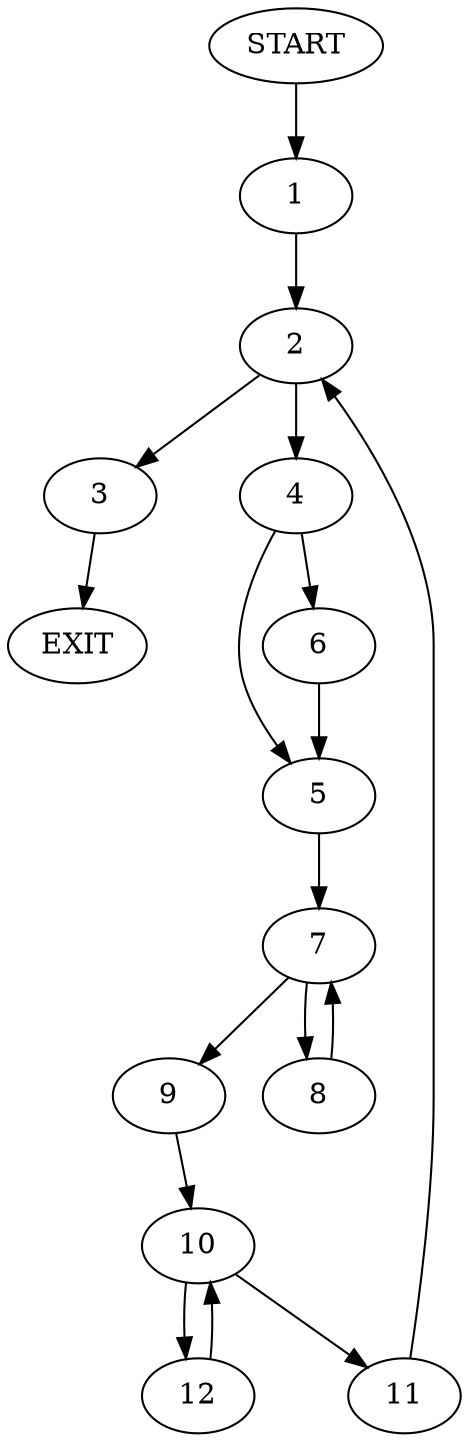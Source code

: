 digraph {
0 [label="START"]
13 [label="EXIT"]
0 -> 1
1 -> 2
2 -> 3
2 -> 4
4 -> 5
4 -> 6
3 -> 13
5 -> 7
6 -> 5
7 -> 8
7 -> 9
8 -> 7
9 -> 10
10 -> 11
10 -> 12
12 -> 10
11 -> 2
}
